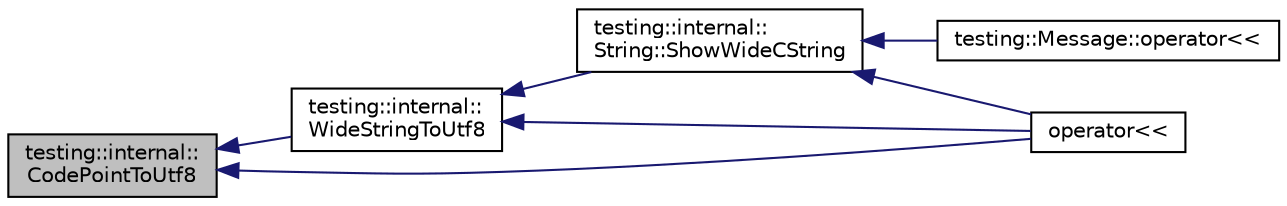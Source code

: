 digraph "testing::internal::CodePointToUtf8"
{
  edge [fontname="Helvetica",fontsize="10",labelfontname="Helvetica",labelfontsize="10"];
  node [fontname="Helvetica",fontsize="10",shape=record];
  rankdir="LR";
  Node478 [label="testing::internal::\lCodePointToUtf8",height=0.2,width=0.4,color="black", fillcolor="grey75", style="filled", fontcolor="black"];
  Node478 -> Node479 [dir="back",color="midnightblue",fontsize="10",style="solid",fontname="Helvetica"];
  Node479 [label="testing::internal::\lWideStringToUtf8",height=0.2,width=0.4,color="black", fillcolor="white", style="filled",URL="$d0/da7/namespacetesting_1_1internal.html#a05b8c86ff38243f34d8f839a0eadefb1"];
  Node479 -> Node480 [dir="back",color="midnightblue",fontsize="10",style="solid",fontname="Helvetica"];
  Node480 [label="testing::internal::\lString::ShowWideCString",height=0.2,width=0.4,color="black", fillcolor="white", style="filled",URL="$d0/dde/classtesting_1_1internal_1_1_string.html#aaf7e376ff580677ea4954d5913d5b917"];
  Node480 -> Node481 [dir="back",color="midnightblue",fontsize="10",style="solid",fontname="Helvetica"];
  Node481 [label="testing::Message::operator\<\<",height=0.2,width=0.4,color="black", fillcolor="white", style="filled",URL="$d2/da9/classtesting_1_1_message.html#ac0db9c22535b28bc863bfd0a1fdf7e14"];
  Node480 -> Node482 [dir="back",color="midnightblue",fontsize="10",style="solid",fontname="Helvetica"];
  Node482 [label="operator\<\<",height=0.2,width=0.4,color="black", fillcolor="white", style="filled",URL="$df/d01/gtest__unittest_8cc.html#a5f23eac320bc1c1dcd3cec464e31b5c6"];
  Node479 -> Node482 [dir="back",color="midnightblue",fontsize="10",style="solid",fontname="Helvetica"];
  Node478 -> Node482 [dir="back",color="midnightblue",fontsize="10",style="solid",fontname="Helvetica"];
}
